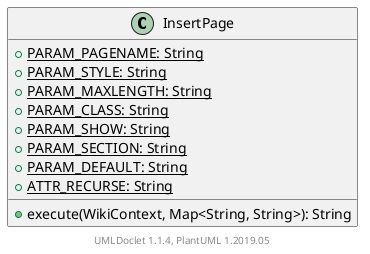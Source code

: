 @startuml

    class InsertPage [[InsertPage.html]] {
        {static} +PARAM_PAGENAME: String
        {static} +PARAM_STYLE: String
        {static} +PARAM_MAXLENGTH: String
        {static} +PARAM_CLASS: String
        {static} +PARAM_SHOW: String
        {static} +PARAM_SECTION: String
        {static} +PARAM_DEFAULT: String
        {static} +ATTR_RECURSE: String
        +execute(WikiContext, Map<String, String>): String
    }


    center footer UMLDoclet 1.1.4, PlantUML 1.2019.05
@enduml
